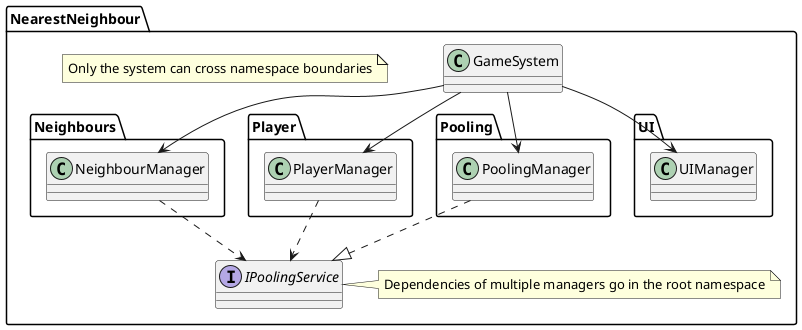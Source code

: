 ﻿@startuml


package NearestNeighbour
{

class GameSystem

package Neighbours
{
class NeighbourManager
}

package Player
{
class PlayerManager
}

package Pooling
{
class PoolingManager
}

package UI
{
class UIManager
}

GameSystem --> NeighbourManager
GameSystem --> PlayerManager
GameSystem --> PoolingManager
GameSystem --> UIManager

note "Only the system can cross namespace boundaries" as System

interface IPoolingService

PoolingManager ..|> IPoolingService
NeighbourManager ..> IPoolingService
PlayerManager ..> IPoolingService

note "Dependencies of multiple managers go in the root namespace" as Service

IPoolingService . Service
}

@enduml
